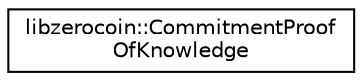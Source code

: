 digraph "Graphical Class Hierarchy"
{
  edge [fontname="Helvetica",fontsize="10",labelfontname="Helvetica",labelfontsize="10"];
  node [fontname="Helvetica",fontsize="10",shape=record];
  rankdir="LR";
  Node0 [label="libzerocoin::CommitmentProof\lOfKnowledge",height=0.2,width=0.4,color="black", fillcolor="white", style="filled",URL="$classlibzerocoin_1_1_commitment_proof_of_knowledge.html",tooltip="Proof that two commitments open to the same value. "];
}
